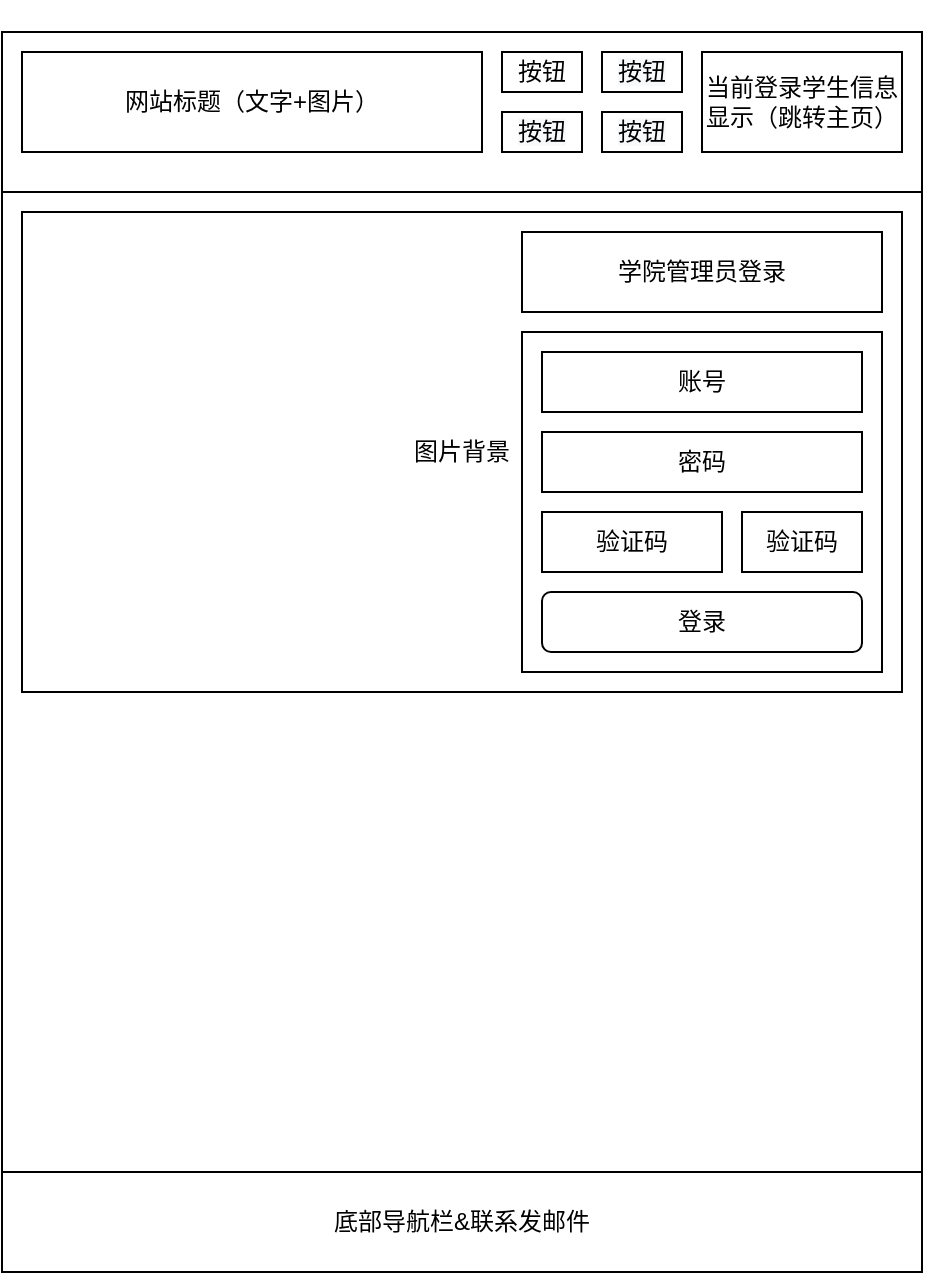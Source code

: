 <mxfile version="13.5.1" type="device"><diagram id="lIO5LTM7eZPaQRJZY7qq" name="Page-1"><mxGraphModel dx="1264" dy="601" grid="1" gridSize="10" guides="1" tooltips="1" connect="1" arrows="1" fold="1" page="1" pageScale="1" pageWidth="827" pageHeight="1169" math="0" shadow="0"><root><mxCell id="0"/><mxCell id="1" parent="0"/><mxCell id="_pJhmvkSa_Gs6LftZB0_-2" value="" style="rounded=0;whiteSpace=wrap;html=1;" parent="1" vertex="1"><mxGeometry x="180" y="30" width="460" height="620" as="geometry"/></mxCell><mxCell id="n9VIl0Bt8xTa1ZwPOJq0-23" value="底部导航栏&amp;amp;联系发邮件" style="rounded=0;whiteSpace=wrap;html=1;" parent="1" vertex="1"><mxGeometry x="180" y="600" width="460" height="50" as="geometry"/></mxCell><mxCell id="ms1DL1cAqzHiM8Jy2DLP-1" value="" style="rounded=0;whiteSpace=wrap;html=1;" parent="1" vertex="1"><mxGeometry x="180" y="30" width="460" height="80" as="geometry"/></mxCell><mxCell id="_pJhmvkSa_Gs6LftZB0_-3" value="网站标题（文字+图片）" style="rounded=0;whiteSpace=wrap;html=1;" parent="1" vertex="1"><mxGeometry x="190" y="40" width="230" height="50" as="geometry"/></mxCell><mxCell id="_pJhmvkSa_Gs6LftZB0_-6" value="当前登录学生信息显示（跳转主页）" style="rounded=0;whiteSpace=wrap;html=1;" parent="1" vertex="1"><mxGeometry x="530" y="40" width="100" height="50" as="geometry"/></mxCell><mxCell id="_pJhmvkSa_Gs6LftZB0_-17" value="按钮" style="rounded=0;whiteSpace=wrap;html=1;" parent="1" vertex="1"><mxGeometry x="430" y="40" width="40" height="20" as="geometry"/></mxCell><mxCell id="_pJhmvkSa_Gs6LftZB0_-18" value="&#10;&#10;&lt;span style=&quot;color: rgb(0, 0, 0); font-family: helvetica; font-size: 12px; font-style: normal; font-weight: 400; letter-spacing: normal; text-align: center; text-indent: 0px; text-transform: none; word-spacing: 0px; background-color: rgb(248, 249, 250); display: inline; float: none;&quot;&gt;按钮&lt;/span&gt;&#10;&#10;" style="rounded=0;whiteSpace=wrap;html=1;" parent="1" vertex="1"><mxGeometry x="480" y="40" width="40" height="20" as="geometry"/></mxCell><mxCell id="_pJhmvkSa_Gs6LftZB0_-19" value="&#10;&#10;&lt;span style=&quot;color: rgb(0, 0, 0); font-family: helvetica; font-size: 12px; font-style: normal; font-weight: 400; letter-spacing: normal; text-align: center; text-indent: 0px; text-transform: none; word-spacing: 0px; background-color: rgb(248, 249, 250); display: inline; float: none;&quot;&gt;按钮&lt;/span&gt;&#10;&#10;" style="rounded=0;whiteSpace=wrap;html=1;" parent="1" vertex="1"><mxGeometry x="430" y="70" width="40" height="20" as="geometry"/></mxCell><mxCell id="_pJhmvkSa_Gs6LftZB0_-20" value="&#10;&#10;&lt;span style=&quot;color: rgb(0, 0, 0); font-family: helvetica; font-size: 12px; font-style: normal; font-weight: 400; letter-spacing: normal; text-align: center; text-indent: 0px; text-transform: none; word-spacing: 0px; background-color: rgb(248, 249, 250); display: inline; float: none;&quot;&gt;按钮&lt;/span&gt;&#10;&#10;" style="rounded=0;whiteSpace=wrap;html=1;" parent="1" vertex="1"><mxGeometry x="480" y="70" width="40" height="20" as="geometry"/></mxCell><mxCell id="XomM6D00v7QlfE5brnaY-1" value="图片背景" style="rounded=0;whiteSpace=wrap;html=1;" parent="1" vertex="1"><mxGeometry x="190" y="120" width="440" height="240" as="geometry"/></mxCell><mxCell id="XomM6D00v7QlfE5brnaY-2" value="" style="rounded=0;whiteSpace=wrap;html=1;" parent="1" vertex="1"><mxGeometry x="440" y="180" width="180" height="170" as="geometry"/></mxCell><mxCell id="XomM6D00v7QlfE5brnaY-3" value="账号" style="rounded=0;whiteSpace=wrap;html=1;" parent="1" vertex="1"><mxGeometry x="450" y="190" width="160" height="30" as="geometry"/></mxCell><mxCell id="XomM6D00v7QlfE5brnaY-4" value="密码" style="rounded=0;whiteSpace=wrap;html=1;" parent="1" vertex="1"><mxGeometry x="450" y="230" width="160" height="30" as="geometry"/></mxCell><mxCell id="XomM6D00v7QlfE5brnaY-5" value="验证码" style="rounded=0;whiteSpace=wrap;html=1;" parent="1" vertex="1"><mxGeometry x="450" y="270" width="90" height="30" as="geometry"/></mxCell><mxCell id="XomM6D00v7QlfE5brnaY-6" value="学院管理员登录" style="rounded=0;whiteSpace=wrap;html=1;" parent="1" vertex="1"><mxGeometry x="440" y="130" width="180" height="40" as="geometry"/></mxCell><mxCell id="XomM6D00v7QlfE5brnaY-7" value="登录" style="rounded=1;whiteSpace=wrap;html=1;" parent="1" vertex="1"><mxGeometry x="450" y="310" width="160" height="30" as="geometry"/></mxCell><mxCell id="l_aG-bcEQQcobYSC-J7o-1" value="验证码" style="rounded=0;whiteSpace=wrap;html=1;" parent="1" vertex="1"><mxGeometry x="550" y="270" width="60" height="30" as="geometry"/></mxCell></root></mxGraphModel></diagram></mxfile>